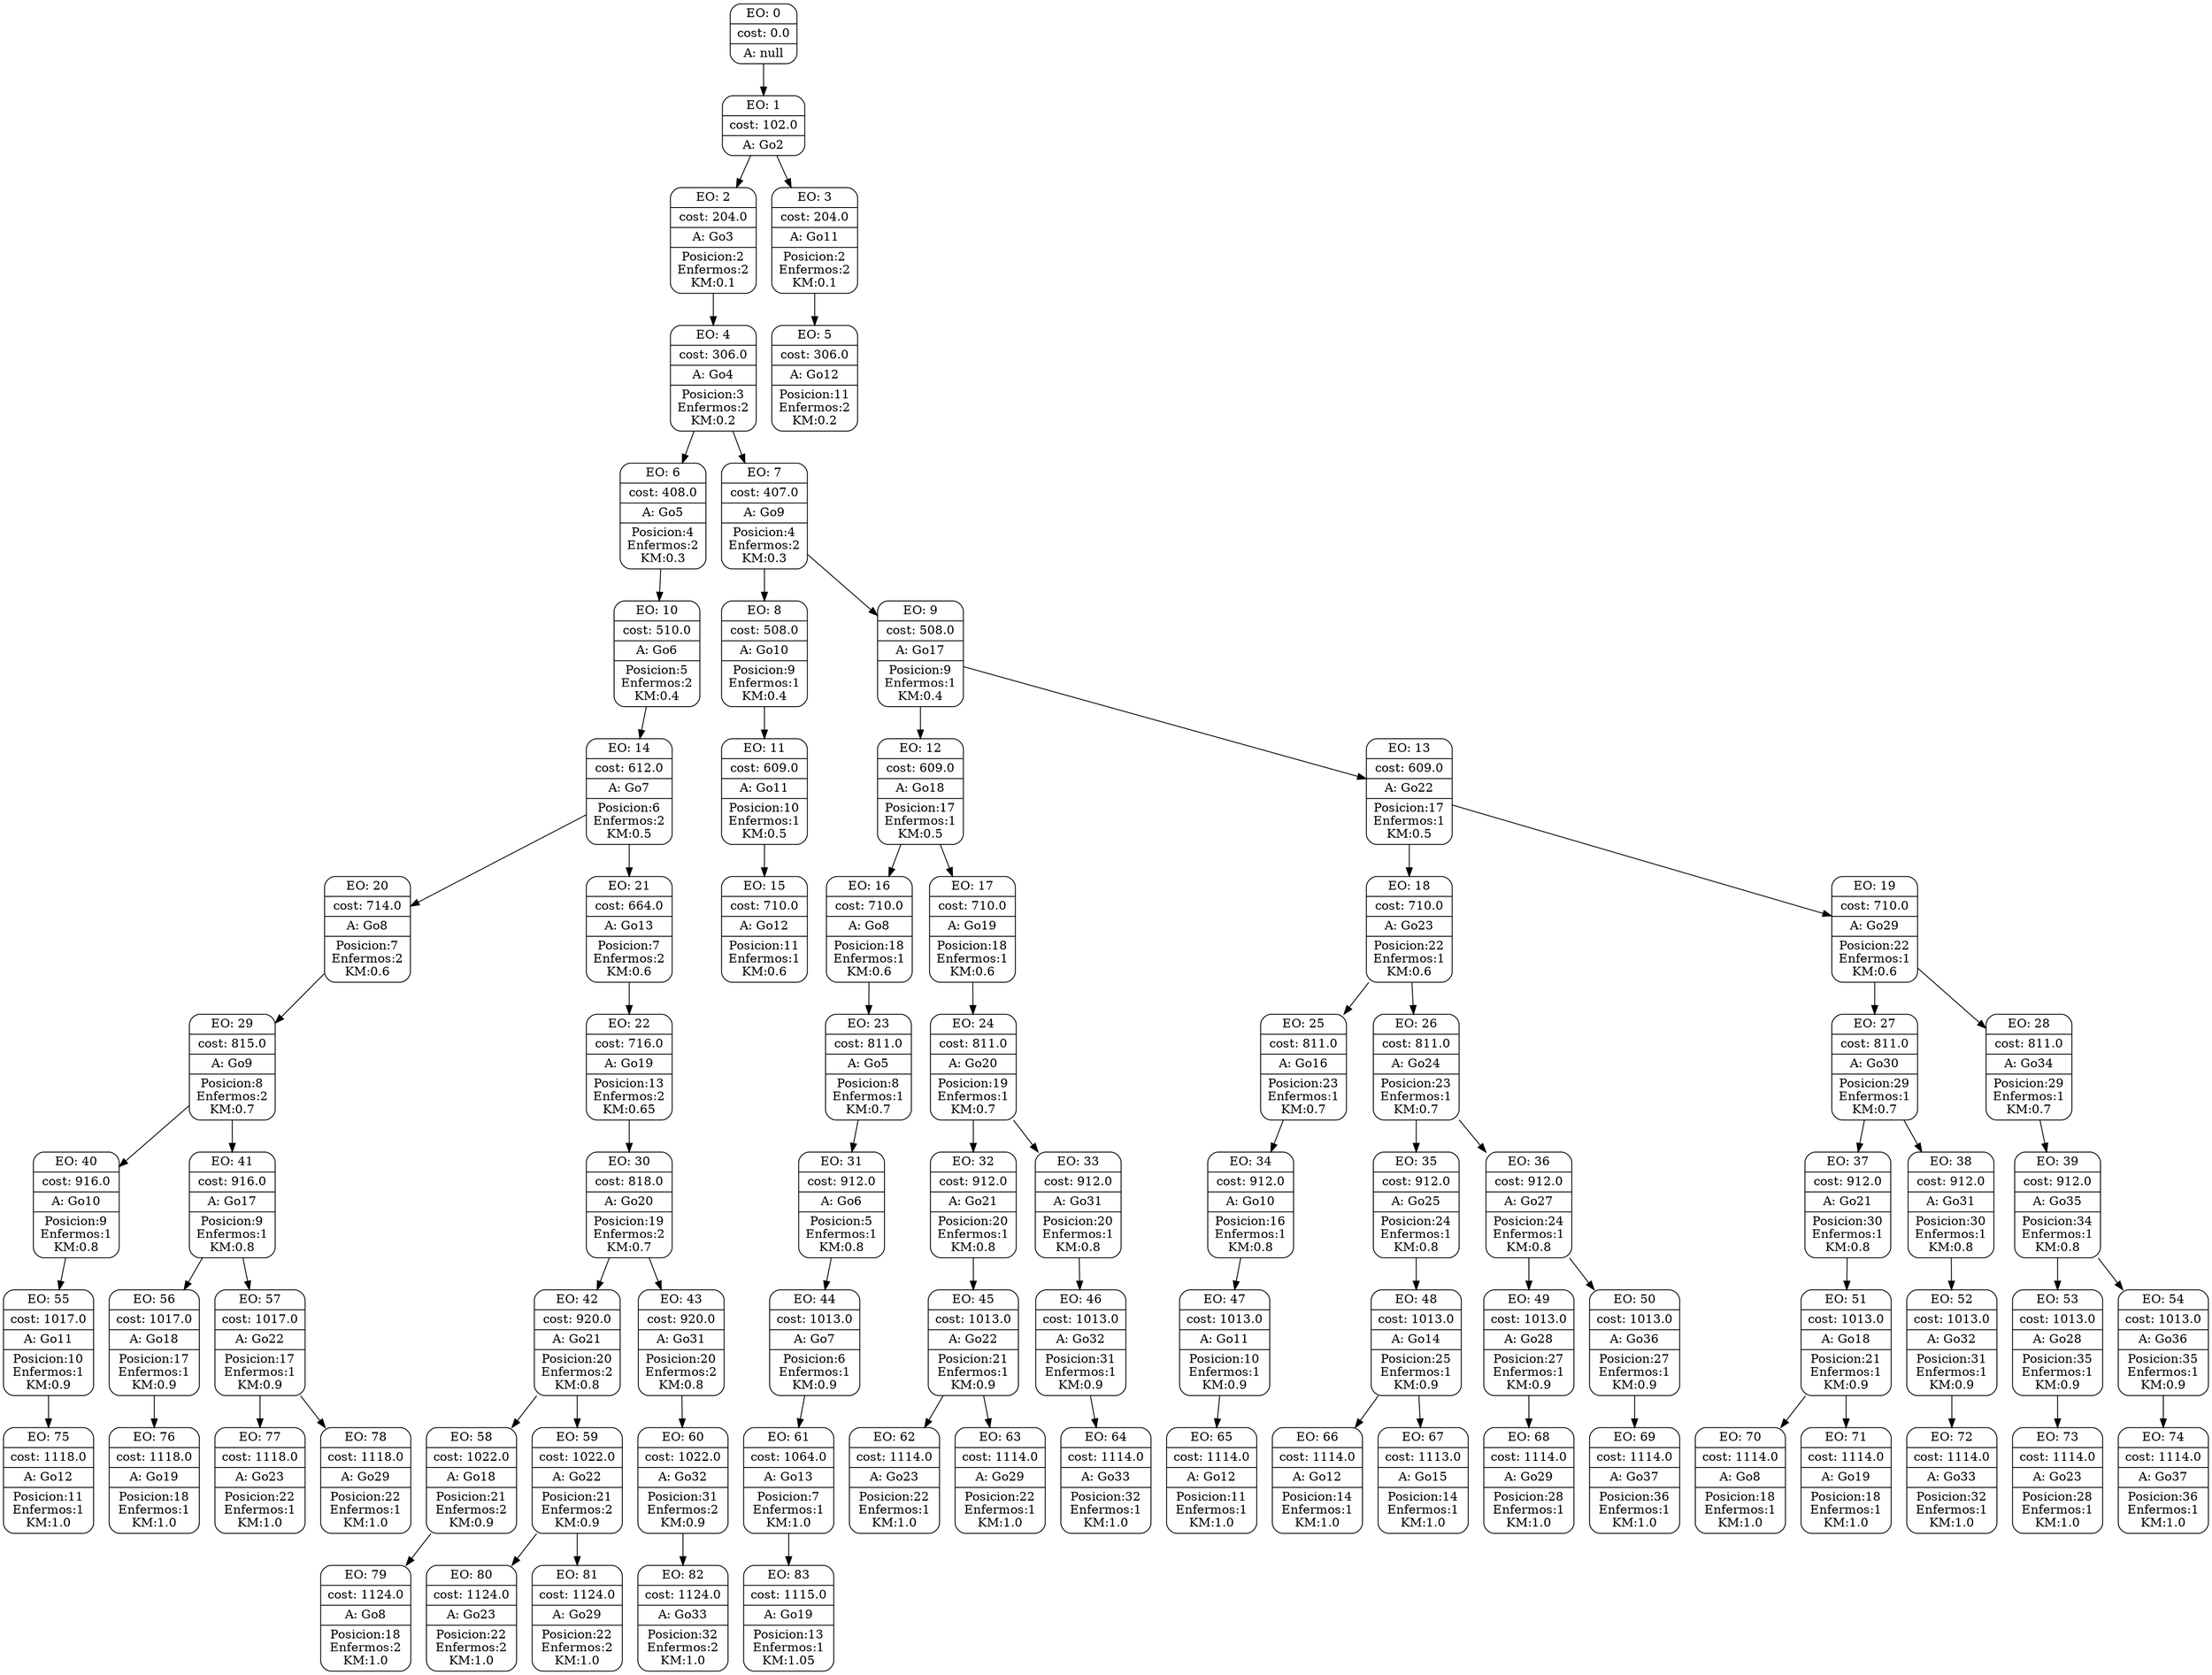 digraph g {
node [shape = Mrecord];
nodo0[label="{EO: 0|cost: 0.0|A: null}"]
nodo1[label="{EO: 1|cost: 102.0|A: Go2}"]
nodo2[label="{EO: 2|cost: 204.0|A: Go3|Posicion:2
\nEnfermos:2
\nKM:0.1}"]
nodo4[label="{EO: 4|cost: 306.0|A: Go4|Posicion:3
\nEnfermos:2
\nKM:0.2}"]
nodo6[label="{EO: 6|cost: 408.0|A: Go5|Posicion:4
\nEnfermos:2
\nKM:0.3}"]
nodo10[label="{EO: 10|cost: 510.0|A: Go6|Posicion:5
\nEnfermos:2
\nKM:0.4}"]
nodo14[label="{EO: 14|cost: 612.0|A: Go7|Posicion:6
\nEnfermos:2
\nKM:0.5}"]
nodo20[label="{EO: 20|cost: 714.0|A: Go8|Posicion:7
\nEnfermos:2
\nKM:0.6}"]
nodo29[label="{EO: 29|cost: 815.0|A: Go9|Posicion:8
\nEnfermos:2
\nKM:0.7}"]
nodo40[label="{EO: 40|cost: 916.0|A: Go10|Posicion:9
\nEnfermos:1
\nKM:0.8}"]
nodo55[label="{EO: 55|cost: 1017.0|A: Go11|Posicion:10
\nEnfermos:1
\nKM:0.9}"]
nodo75[label="{EO: 75|cost: 1118.0|A: Go12|Posicion:11
\nEnfermos:1
\nKM:1.0}"]

nodo55 -> nodo75;

nodo40 -> nodo55;

nodo29 -> nodo40;
nodo41[label="{EO: 41|cost: 916.0|A: Go17|Posicion:9
\nEnfermos:1
\nKM:0.8}"]
nodo56[label="{EO: 56|cost: 1017.0|A: Go18|Posicion:17
\nEnfermos:1
\nKM:0.9}"]
nodo76[label="{EO: 76|cost: 1118.0|A: Go19|Posicion:18
\nEnfermos:1
\nKM:1.0}"]

nodo56 -> nodo76;

nodo41 -> nodo56;
nodo57[label="{EO: 57|cost: 1017.0|A: Go22|Posicion:17
\nEnfermos:1
\nKM:0.9}"]
nodo77[label="{EO: 77|cost: 1118.0|A: Go23|Posicion:22
\nEnfermos:1
\nKM:1.0}"]

nodo57 -> nodo77;
nodo78[label="{EO: 78|cost: 1118.0|A: Go29|Posicion:22
\nEnfermos:1
\nKM:1.0}"]

nodo57 -> nodo78;

nodo41 -> nodo57;

nodo29 -> nodo41;

nodo20 -> nodo29;

nodo14 -> nodo20;
nodo21[label="{EO: 21|cost: 664.0|A: Go13|Posicion:7
\nEnfermos:2
\nKM:0.6}"]
nodo22[label="{EO: 22|cost: 716.0|A: Go19|Posicion:13
\nEnfermos:2
\nKM:0.65}"]
nodo30[label="{EO: 30|cost: 818.0|A: Go20|Posicion:19
\nEnfermos:2
\nKM:0.7}"]
nodo42[label="{EO: 42|cost: 920.0|A: Go21|Posicion:20
\nEnfermos:2
\nKM:0.8}"]
nodo58[label="{EO: 58|cost: 1022.0|A: Go18|Posicion:21
\nEnfermos:2
\nKM:0.9}"]
nodo79[label="{EO: 79|cost: 1124.0|A: Go8|Posicion:18
\nEnfermos:2
\nKM:1.0}"]

nodo58 -> nodo79;

nodo42 -> nodo58;
nodo59[label="{EO: 59|cost: 1022.0|A: Go22|Posicion:21
\nEnfermos:2
\nKM:0.9}"]
nodo80[label="{EO: 80|cost: 1124.0|A: Go23|Posicion:22
\nEnfermos:2
\nKM:1.0}"]

nodo59 -> nodo80;
nodo81[label="{EO: 81|cost: 1124.0|A: Go29|Posicion:22
\nEnfermos:2
\nKM:1.0}"]

nodo59 -> nodo81;

nodo42 -> nodo59;

nodo30 -> nodo42;
nodo43[label="{EO: 43|cost: 920.0|A: Go31|Posicion:20
\nEnfermos:2
\nKM:0.8}"]
nodo60[label="{EO: 60|cost: 1022.0|A: Go32|Posicion:31
\nEnfermos:2
\nKM:0.9}"]
nodo82[label="{EO: 82|cost: 1124.0|A: Go33|Posicion:32
\nEnfermos:2
\nKM:1.0}"]

nodo60 -> nodo82;

nodo43 -> nodo60;

nodo30 -> nodo43;

nodo22 -> nodo30;

nodo21 -> nodo22;

nodo14 -> nodo21;

nodo10 -> nodo14;

nodo6 -> nodo10;

nodo4 -> nodo6;
nodo7[label="{EO: 7|cost: 407.0|A: Go9|Posicion:4
\nEnfermos:2
\nKM:0.3}"]
nodo8[label="{EO: 8|cost: 508.0|A: Go10|Posicion:9
\nEnfermos:1
\nKM:0.4}"]
nodo11[label="{EO: 11|cost: 609.0|A: Go11|Posicion:10
\nEnfermos:1
\nKM:0.5}"]
nodo15[label="{EO: 15|cost: 710.0|A: Go12|Posicion:11
\nEnfermos:1
\nKM:0.6}"]

nodo11 -> nodo15;

nodo8 -> nodo11;

nodo7 -> nodo8;
nodo9[label="{EO: 9|cost: 508.0|A: Go17|Posicion:9
\nEnfermos:1
\nKM:0.4}"]
nodo12[label="{EO: 12|cost: 609.0|A: Go18|Posicion:17
\nEnfermos:1
\nKM:0.5}"]
nodo16[label="{EO: 16|cost: 710.0|A: Go8|Posicion:18
\nEnfermos:1
\nKM:0.6}"]
nodo23[label="{EO: 23|cost: 811.0|A: Go5|Posicion:8
\nEnfermos:1
\nKM:0.7}"]
nodo31[label="{EO: 31|cost: 912.0|A: Go6|Posicion:5
\nEnfermos:1
\nKM:0.8}"]
nodo44[label="{EO: 44|cost: 1013.0|A: Go7|Posicion:6
\nEnfermos:1
\nKM:0.9}"]
nodo61[label="{EO: 61|cost: 1064.0|A: Go13|Posicion:7
\nEnfermos:1
\nKM:1.0}"]
nodo83[label="{EO: 83|cost: 1115.0|A: Go19|Posicion:13
\nEnfermos:1
\nKM:1.05}"]

nodo61 -> nodo83;

nodo44 -> nodo61;

nodo31 -> nodo44;

nodo23 -> nodo31;

nodo16 -> nodo23;

nodo12 -> nodo16;
nodo17[label="{EO: 17|cost: 710.0|A: Go19|Posicion:18
\nEnfermos:1
\nKM:0.6}"]
nodo24[label="{EO: 24|cost: 811.0|A: Go20|Posicion:19
\nEnfermos:1
\nKM:0.7}"]
nodo32[label="{EO: 32|cost: 912.0|A: Go21|Posicion:20
\nEnfermos:1
\nKM:0.8}"]
nodo45[label="{EO: 45|cost: 1013.0|A: Go22|Posicion:21
\nEnfermos:1
\nKM:0.9}"]
nodo62[label="{EO: 62|cost: 1114.0|A: Go23|Posicion:22
\nEnfermos:1
\nKM:1.0}"]

nodo45 -> nodo62;
nodo63[label="{EO: 63|cost: 1114.0|A: Go29|Posicion:22
\nEnfermos:1
\nKM:1.0}"]

nodo45 -> nodo63;

nodo32 -> nodo45;

nodo24 -> nodo32;
nodo33[label="{EO: 33|cost: 912.0|A: Go31|Posicion:20
\nEnfermos:1
\nKM:0.8}"]
nodo46[label="{EO: 46|cost: 1013.0|A: Go32|Posicion:31
\nEnfermos:1
\nKM:0.9}"]
nodo64[label="{EO: 64|cost: 1114.0|A: Go33|Posicion:32
\nEnfermos:1
\nKM:1.0}"]

nodo46 -> nodo64;

nodo33 -> nodo46;

nodo24 -> nodo33;

nodo17 -> nodo24;

nodo12 -> nodo17;

nodo9 -> nodo12;
nodo13[label="{EO: 13|cost: 609.0|A: Go22|Posicion:17
\nEnfermos:1
\nKM:0.5}"]
nodo18[label="{EO: 18|cost: 710.0|A: Go23|Posicion:22
\nEnfermos:1
\nKM:0.6}"]
nodo25[label="{EO: 25|cost: 811.0|A: Go16|Posicion:23
\nEnfermos:1
\nKM:0.7}"]
nodo34[label="{EO: 34|cost: 912.0|A: Go10|Posicion:16
\nEnfermos:1
\nKM:0.8}"]
nodo47[label="{EO: 47|cost: 1013.0|A: Go11|Posicion:10
\nEnfermos:1
\nKM:0.9}"]
nodo65[label="{EO: 65|cost: 1114.0|A: Go12|Posicion:11
\nEnfermos:1
\nKM:1.0}"]

nodo47 -> nodo65;

nodo34 -> nodo47;

nodo25 -> nodo34;

nodo18 -> nodo25;
nodo26[label="{EO: 26|cost: 811.0|A: Go24|Posicion:23
\nEnfermos:1
\nKM:0.7}"]
nodo35[label="{EO: 35|cost: 912.0|A: Go25|Posicion:24
\nEnfermos:1
\nKM:0.8}"]
nodo48[label="{EO: 48|cost: 1013.0|A: Go14|Posicion:25
\nEnfermos:1
\nKM:0.9}"]
nodo66[label="{EO: 66|cost: 1114.0|A: Go12|Posicion:14
\nEnfermos:1
\nKM:1.0}"]

nodo48 -> nodo66;
nodo67[label="{EO: 67|cost: 1113.0|A: Go15|Posicion:14
\nEnfermos:1
\nKM:1.0}"]

nodo48 -> nodo67;

nodo35 -> nodo48;

nodo26 -> nodo35;
nodo36[label="{EO: 36|cost: 912.0|A: Go27|Posicion:24
\nEnfermos:1
\nKM:0.8}"]
nodo49[label="{EO: 49|cost: 1013.0|A: Go28|Posicion:27
\nEnfermos:1
\nKM:0.9}"]
nodo68[label="{EO: 68|cost: 1114.0|A: Go29|Posicion:28
\nEnfermos:1
\nKM:1.0}"]

nodo49 -> nodo68;

nodo36 -> nodo49;
nodo50[label="{EO: 50|cost: 1013.0|A: Go36|Posicion:27
\nEnfermos:1
\nKM:0.9}"]
nodo69[label="{EO: 69|cost: 1114.0|A: Go37|Posicion:36
\nEnfermos:1
\nKM:1.0}"]

nodo50 -> nodo69;

nodo36 -> nodo50;

nodo26 -> nodo36;

nodo18 -> nodo26;

nodo13 -> nodo18;
nodo19[label="{EO: 19|cost: 710.0|A: Go29|Posicion:22
\nEnfermos:1
\nKM:0.6}"]
nodo27[label="{EO: 27|cost: 811.0|A: Go30|Posicion:29
\nEnfermos:1
\nKM:0.7}"]
nodo37[label="{EO: 37|cost: 912.0|A: Go21|Posicion:30
\nEnfermos:1
\nKM:0.8}"]
nodo51[label="{EO: 51|cost: 1013.0|A: Go18|Posicion:21
\nEnfermos:1
\nKM:0.9}"]
nodo70[label="{EO: 70|cost: 1114.0|A: Go8|Posicion:18
\nEnfermos:1
\nKM:1.0}"]

nodo51 -> nodo70;
nodo71[label="{EO: 71|cost: 1114.0|A: Go19|Posicion:18
\nEnfermos:1
\nKM:1.0}"]

nodo51 -> nodo71;

nodo37 -> nodo51;

nodo27 -> nodo37;
nodo38[label="{EO: 38|cost: 912.0|A: Go31|Posicion:30
\nEnfermos:1
\nKM:0.8}"]
nodo52[label="{EO: 52|cost: 1013.0|A: Go32|Posicion:31
\nEnfermos:1
\nKM:0.9}"]
nodo72[label="{EO: 72|cost: 1114.0|A: Go33|Posicion:32
\nEnfermos:1
\nKM:1.0}"]

nodo52 -> nodo72;

nodo38 -> nodo52;

nodo27 -> nodo38;

nodo19 -> nodo27;
nodo28[label="{EO: 28|cost: 811.0|A: Go34|Posicion:29
\nEnfermos:1
\nKM:0.7}"]
nodo39[label="{EO: 39|cost: 912.0|A: Go35|Posicion:34
\nEnfermos:1
\nKM:0.8}"]
nodo53[label="{EO: 53|cost: 1013.0|A: Go28|Posicion:35
\nEnfermos:1
\nKM:0.9}"]
nodo73[label="{EO: 73|cost: 1114.0|A: Go23|Posicion:28
\nEnfermos:1
\nKM:1.0}"]

nodo53 -> nodo73;

nodo39 -> nodo53;
nodo54[label="{EO: 54|cost: 1013.0|A: Go36|Posicion:35
\nEnfermos:1
\nKM:0.9}"]
nodo74[label="{EO: 74|cost: 1114.0|A: Go37|Posicion:36
\nEnfermos:1
\nKM:1.0}"]

nodo54 -> nodo74;

nodo39 -> nodo54;

nodo28 -> nodo39;

nodo19 -> nodo28;

nodo13 -> nodo19;

nodo9 -> nodo13;

nodo7 -> nodo9;

nodo4 -> nodo7;

nodo2 -> nodo4;

nodo1 -> nodo2;
nodo3[label="{EO: 3|cost: 204.0|A: Go11|Posicion:2
\nEnfermos:2
\nKM:0.1}"]
nodo5[label="{EO: 5|cost: 306.0|A: Go12|Posicion:11
\nEnfermos:2
\nKM:0.2}"]

nodo3 -> nodo5;

nodo1 -> nodo3;

nodo0 -> nodo1;


}